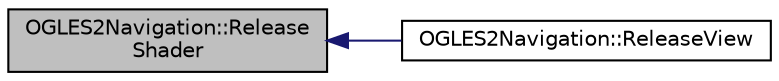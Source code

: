 digraph "OGLES2Navigation::ReleaseShader"
{
  edge [fontname="Helvetica",fontsize="10",labelfontname="Helvetica",labelfontsize="10"];
  node [fontname="Helvetica",fontsize="10",shape=record];
  rankdir="LR";
  Node1 [label="OGLES2Navigation::Release\lShader",height=0.2,width=0.4,color="black", fillcolor="grey75", style="filled", fontcolor="black"];
  Node1 -> Node2 [dir="back",color="midnightblue",fontsize="10",style="solid",fontname="Helvetica"];
  Node2 [label="OGLES2Navigation::ReleaseView",height=0.2,width=0.4,color="black", fillcolor="white", style="filled",URL="$class_o_g_l_e_s2_navigation.html#a93ff17e698aebf2b1f8167d31c7c0f2a"];
}
